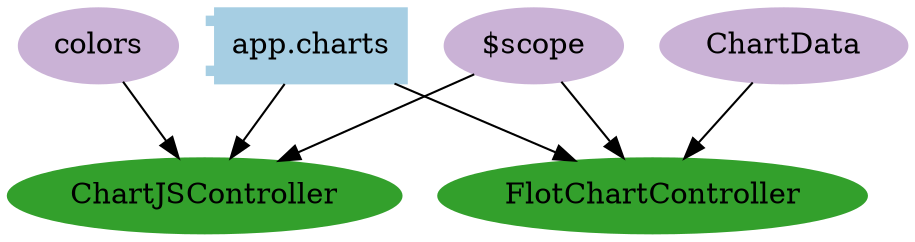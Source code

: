 digraph dependencies {
  node[shape="component",style="filled",colorscheme=paired12]


    node[shape="component"]
    "app.charts"[label="app.charts", color=1]

    


    node[shape="ellipse"]
    


    
      "ChartJSController"[label="ChartJSController", color=4]
      "app.charts" -> "ChartJSController"
    
      "FlotChartController"[label="FlotChartController", color=4]
      "app.charts" -> "FlotChartController"
    

    

    

    node[shape="cds"]
    

    









    node[shape="ellipse",style="filled", color=9]
    

    


    
      
        "$scope"[label="$scope"]
        "$scope" -> "ChartJSController"
      
        "colors"[label="colors"]
        "colors" -> "ChartJSController"
      
    
      
        "$scope"[label="$scope"]
        "$scope" -> "FlotChartController"
      
        "ChartData"[label="ChartData"]
        "ChartData" -> "FlotChartController"
      
    

    

    

    


}
